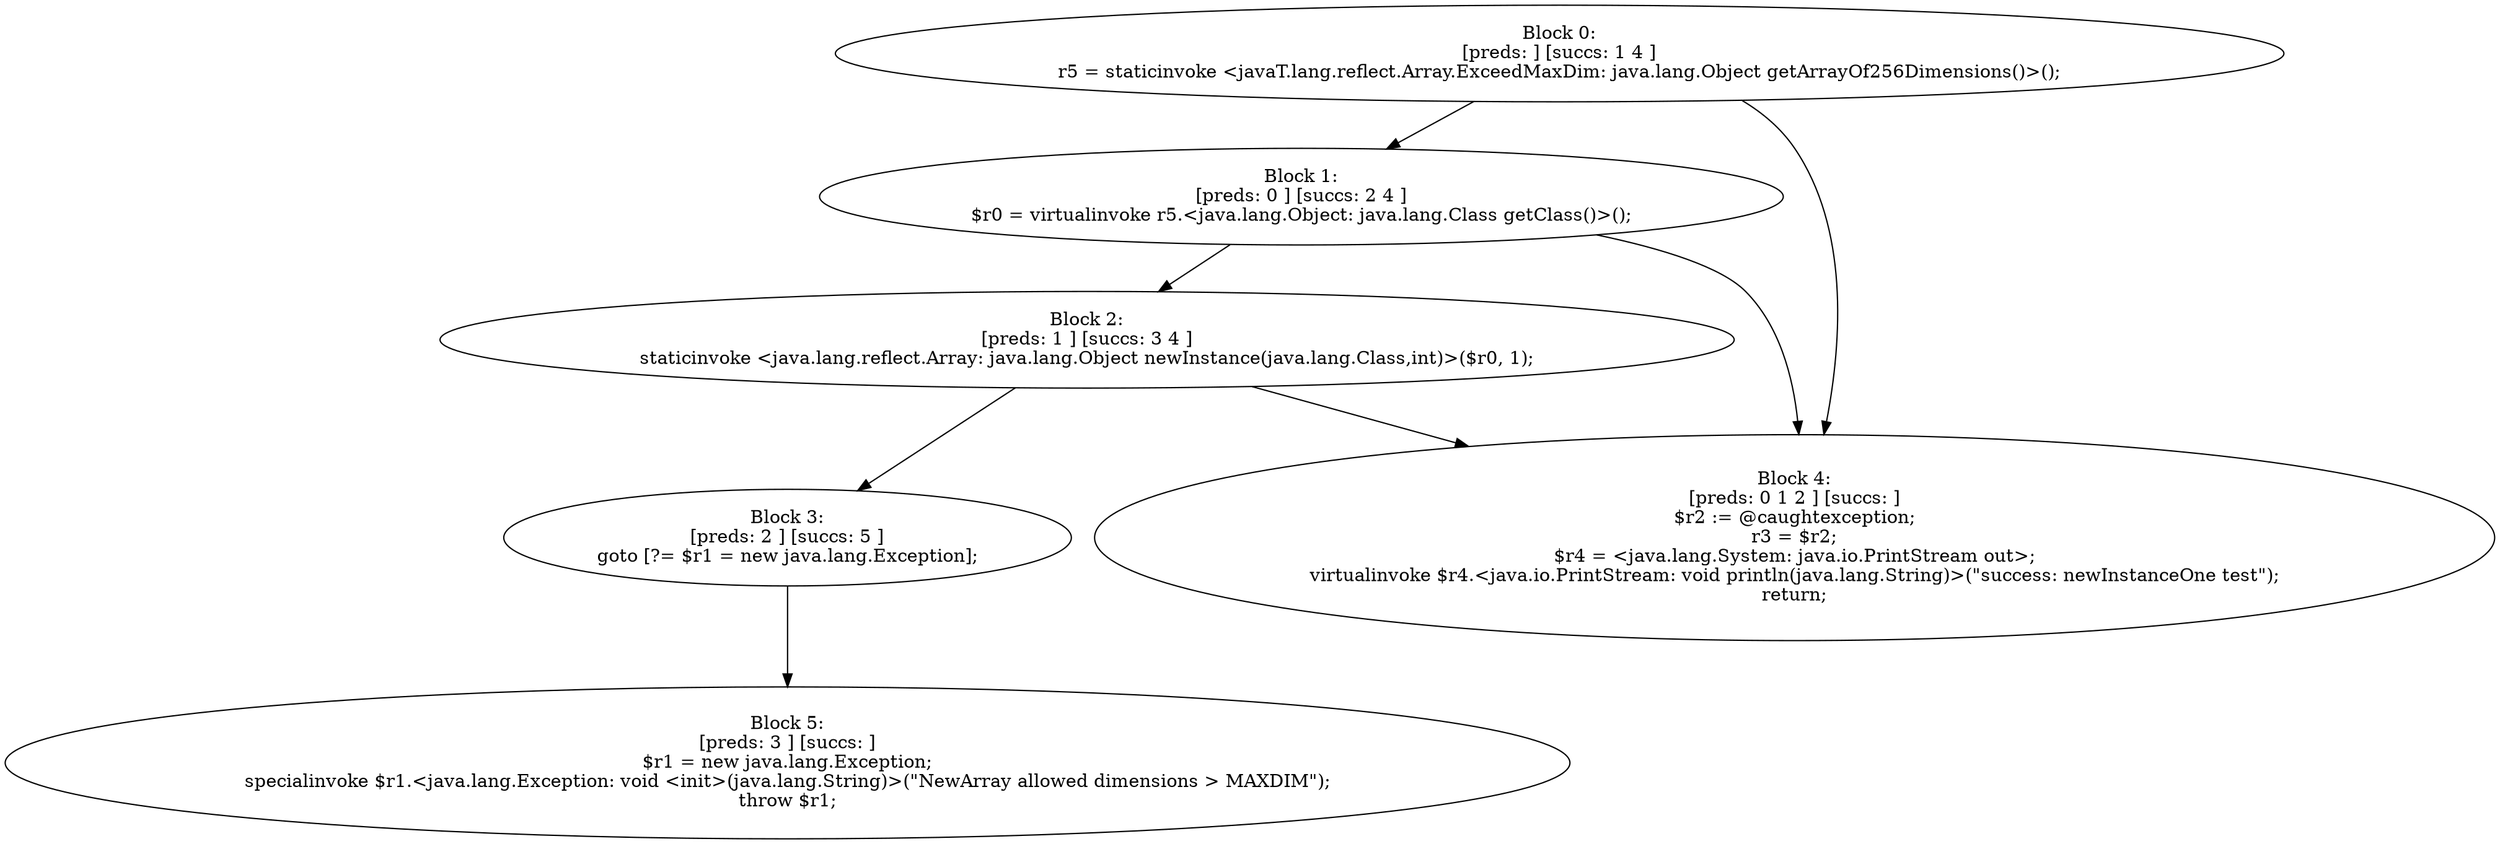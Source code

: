 digraph "unitGraph" {
    "Block 0:
[preds: ] [succs: 1 4 ]
r5 = staticinvoke <javaT.lang.reflect.Array.ExceedMaxDim: java.lang.Object getArrayOf256Dimensions()>();
"
    "Block 1:
[preds: 0 ] [succs: 2 4 ]
$r0 = virtualinvoke r5.<java.lang.Object: java.lang.Class getClass()>();
"
    "Block 2:
[preds: 1 ] [succs: 3 4 ]
staticinvoke <java.lang.reflect.Array: java.lang.Object newInstance(java.lang.Class,int)>($r0, 1);
"
    "Block 3:
[preds: 2 ] [succs: 5 ]
goto [?= $r1 = new java.lang.Exception];
"
    "Block 4:
[preds: 0 1 2 ] [succs: ]
$r2 := @caughtexception;
r3 = $r2;
$r4 = <java.lang.System: java.io.PrintStream out>;
virtualinvoke $r4.<java.io.PrintStream: void println(java.lang.String)>(\"success: newInstanceOne test\");
return;
"
    "Block 5:
[preds: 3 ] [succs: ]
$r1 = new java.lang.Exception;
specialinvoke $r1.<java.lang.Exception: void <init>(java.lang.String)>(\"NewArray allowed dimensions > MAXDIM\");
throw $r1;
"
    "Block 0:
[preds: ] [succs: 1 4 ]
r5 = staticinvoke <javaT.lang.reflect.Array.ExceedMaxDim: java.lang.Object getArrayOf256Dimensions()>();
"->"Block 1:
[preds: 0 ] [succs: 2 4 ]
$r0 = virtualinvoke r5.<java.lang.Object: java.lang.Class getClass()>();
";
    "Block 0:
[preds: ] [succs: 1 4 ]
r5 = staticinvoke <javaT.lang.reflect.Array.ExceedMaxDim: java.lang.Object getArrayOf256Dimensions()>();
"->"Block 4:
[preds: 0 1 2 ] [succs: ]
$r2 := @caughtexception;
r3 = $r2;
$r4 = <java.lang.System: java.io.PrintStream out>;
virtualinvoke $r4.<java.io.PrintStream: void println(java.lang.String)>(\"success: newInstanceOne test\");
return;
";
    "Block 1:
[preds: 0 ] [succs: 2 4 ]
$r0 = virtualinvoke r5.<java.lang.Object: java.lang.Class getClass()>();
"->"Block 2:
[preds: 1 ] [succs: 3 4 ]
staticinvoke <java.lang.reflect.Array: java.lang.Object newInstance(java.lang.Class,int)>($r0, 1);
";
    "Block 1:
[preds: 0 ] [succs: 2 4 ]
$r0 = virtualinvoke r5.<java.lang.Object: java.lang.Class getClass()>();
"->"Block 4:
[preds: 0 1 2 ] [succs: ]
$r2 := @caughtexception;
r3 = $r2;
$r4 = <java.lang.System: java.io.PrintStream out>;
virtualinvoke $r4.<java.io.PrintStream: void println(java.lang.String)>(\"success: newInstanceOne test\");
return;
";
    "Block 2:
[preds: 1 ] [succs: 3 4 ]
staticinvoke <java.lang.reflect.Array: java.lang.Object newInstance(java.lang.Class,int)>($r0, 1);
"->"Block 3:
[preds: 2 ] [succs: 5 ]
goto [?= $r1 = new java.lang.Exception];
";
    "Block 2:
[preds: 1 ] [succs: 3 4 ]
staticinvoke <java.lang.reflect.Array: java.lang.Object newInstance(java.lang.Class,int)>($r0, 1);
"->"Block 4:
[preds: 0 1 2 ] [succs: ]
$r2 := @caughtexception;
r3 = $r2;
$r4 = <java.lang.System: java.io.PrintStream out>;
virtualinvoke $r4.<java.io.PrintStream: void println(java.lang.String)>(\"success: newInstanceOne test\");
return;
";
    "Block 3:
[preds: 2 ] [succs: 5 ]
goto [?= $r1 = new java.lang.Exception];
"->"Block 5:
[preds: 3 ] [succs: ]
$r1 = new java.lang.Exception;
specialinvoke $r1.<java.lang.Exception: void <init>(java.lang.String)>(\"NewArray allowed dimensions > MAXDIM\");
throw $r1;
";
}
